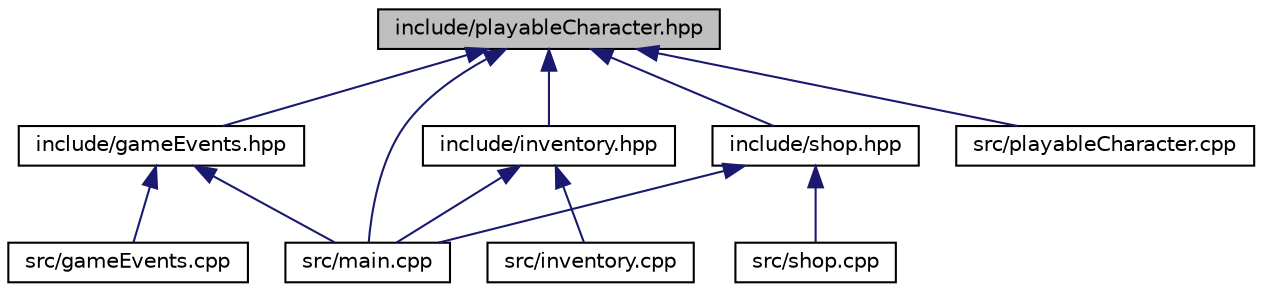 digraph "include/playableCharacter.hpp"
{
 // LATEX_PDF_SIZE
  edge [fontname="Helvetica",fontsize="10",labelfontname="Helvetica",labelfontsize="10"];
  node [fontname="Helvetica",fontsize="10",shape=record];
  Node1 [label="include/playableCharacter.hpp",height=0.2,width=0.4,color="black", fillcolor="grey75", style="filled", fontcolor="black",tooltip="Classe principal com a lógica de playableCharacter."];
  Node1 -> Node2 [dir="back",color="midnightblue",fontsize="10",style="solid",fontname="Helvetica"];
  Node2 [label="include/gameEvents.hpp",height=0.2,width=0.4,color="black", fillcolor="white", style="filled",URL="$gameEvents_8hpp.html",tooltip="Classe principal com a lógica de gameEvents."];
  Node2 -> Node3 [dir="back",color="midnightblue",fontsize="10",style="solid",fontname="Helvetica"];
  Node3 [label="src/gameEvents.cpp",height=0.2,width=0.4,color="black", fillcolor="white", style="filled",URL="$gameEvents_8cpp.html",tooltip=" "];
  Node2 -> Node4 [dir="back",color="midnightblue",fontsize="10",style="solid",fontname="Helvetica"];
  Node4 [label="src/main.cpp",height=0.2,width=0.4,color="black", fillcolor="white", style="filled",URL="$main_8cpp.html",tooltip=" "];
  Node1 -> Node5 [dir="back",color="midnightblue",fontsize="10",style="solid",fontname="Helvetica"];
  Node5 [label="include/inventory.hpp",height=0.2,width=0.4,color="black", fillcolor="white", style="filled",URL="$inventory_8hpp.html",tooltip="Classe principal com a lógica do inventário."];
  Node5 -> Node6 [dir="back",color="midnightblue",fontsize="10",style="solid",fontname="Helvetica"];
  Node6 [label="src/inventory.cpp",height=0.2,width=0.4,color="black", fillcolor="white", style="filled",URL="$inventory_8cpp.html",tooltip=" "];
  Node5 -> Node4 [dir="back",color="midnightblue",fontsize="10",style="solid",fontname="Helvetica"];
  Node1 -> Node7 [dir="back",color="midnightblue",fontsize="10",style="solid",fontname="Helvetica"];
  Node7 [label="include/shop.hpp",height=0.2,width=0.4,color="black", fillcolor="white", style="filled",URL="$shop_8hpp.html",tooltip="Classe principal com a lógica do shop."];
  Node7 -> Node4 [dir="back",color="midnightblue",fontsize="10",style="solid",fontname="Helvetica"];
  Node7 -> Node8 [dir="back",color="midnightblue",fontsize="10",style="solid",fontname="Helvetica"];
  Node8 [label="src/shop.cpp",height=0.2,width=0.4,color="black", fillcolor="white", style="filled",URL="$shop_8cpp.html",tooltip=" "];
  Node1 -> Node4 [dir="back",color="midnightblue",fontsize="10",style="solid",fontname="Helvetica"];
  Node1 -> Node9 [dir="back",color="midnightblue",fontsize="10",style="solid",fontname="Helvetica"];
  Node9 [label="src/playableCharacter.cpp",height=0.2,width=0.4,color="black", fillcolor="white", style="filled",URL="$playableCharacter_8cpp.html",tooltip=" "];
}
